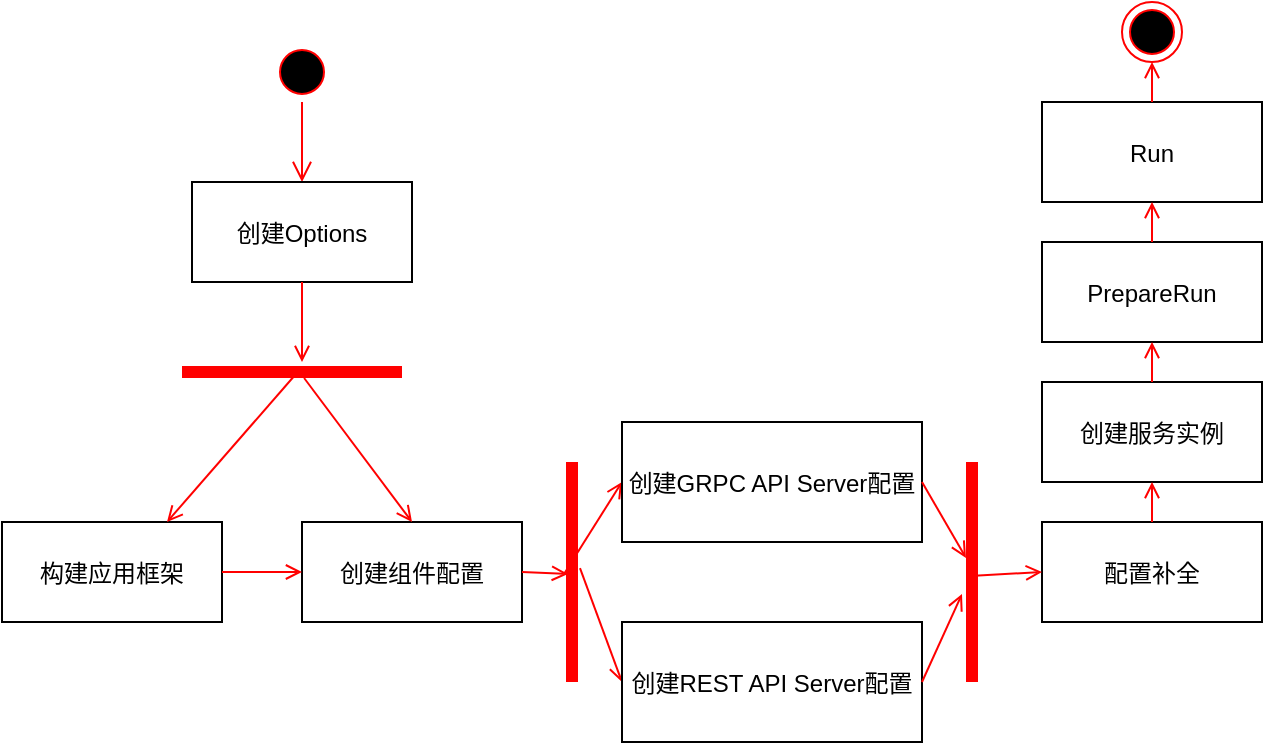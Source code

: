 <mxfile version="21.6.8" type="github">
  <diagram name="Page-1" id="e7e014a7-5840-1c2e-5031-d8a46d1fe8dd">
    <mxGraphModel dx="1242" dy="790" grid="1" gridSize="10" guides="1" tooltips="1" connect="1" arrows="1" fold="1" page="1" pageScale="1" pageWidth="1169" pageHeight="826" background="none" math="0" shadow="0">
      <root>
        <mxCell id="0" />
        <mxCell id="1" parent="0" />
        <mxCell id="13" value="" style="ellipse;shape=startState;fillColor=#000000;strokeColor=#ff0000;" parent="1" vertex="1">
          <mxGeometry x="375" y="60" width="30" height="30" as="geometry" />
        </mxCell>
        <mxCell id="14" value="" style="edgeStyle=elbowEdgeStyle;elbow=horizontal;verticalAlign=bottom;endArrow=open;endSize=8;strokeColor=#FF0000;endFill=1;rounded=0" parent="1" source="13" target="15" edge="1">
          <mxGeometry x="484.5" y="148" as="geometry">
            <mxPoint x="370" y="110" as="targetPoint" />
          </mxGeometry>
        </mxCell>
        <mxCell id="15" value="创建Options" style="" parent="1" vertex="1">
          <mxGeometry x="335" y="130" width="110" height="50" as="geometry" />
        </mxCell>
        <mxCell id="16" value="构建应用框架" style="" parent="1" vertex="1">
          <mxGeometry x="240" y="300" width="110" height="50" as="geometry" />
        </mxCell>
        <mxCell id="17" value="" style="endArrow=open;strokeColor=#FF0000;endFill=1;rounded=0" parent="1" source="15" edge="1">
          <mxGeometry relative="1" as="geometry">
            <mxPoint x="390" y="220" as="targetPoint" />
          </mxGeometry>
        </mxCell>
        <mxCell id="RUCin9vjuSznjQ9_x9mI-43" value="" style="shape=line;html=1;strokeWidth=6;strokeColor=#ff0000;" parent="1" vertex="1">
          <mxGeometry x="330" y="220" width="110" height="10" as="geometry" />
        </mxCell>
        <mxCell id="RUCin9vjuSznjQ9_x9mI-45" value="创建组件配置" style="" parent="1" vertex="1">
          <mxGeometry x="390" y="300" width="110" height="50" as="geometry" />
        </mxCell>
        <mxCell id="RUCin9vjuSznjQ9_x9mI-46" value="" style="endArrow=open;strokeColor=#FF0000;endFill=1;rounded=0;entryX=0.75;entryY=0;entryDx=0;entryDy=0;exitX=0.518;exitY=0.6;exitDx=0;exitDy=0;exitPerimeter=0;" parent="1" source="RUCin9vjuSznjQ9_x9mI-43" target="16" edge="1">
          <mxGeometry relative="1" as="geometry">
            <mxPoint x="400" y="190" as="sourcePoint" />
            <mxPoint x="400" y="230" as="targetPoint" />
          </mxGeometry>
        </mxCell>
        <mxCell id="RUCin9vjuSznjQ9_x9mI-47" value="" style="endArrow=open;strokeColor=#FF0000;endFill=1;rounded=0;entryX=0.5;entryY=0;entryDx=0;entryDy=0;exitX=0.555;exitY=0.8;exitDx=0;exitDy=0;exitPerimeter=0;" parent="1" source="RUCin9vjuSznjQ9_x9mI-43" target="RUCin9vjuSznjQ9_x9mI-45" edge="1">
          <mxGeometry relative="1" as="geometry">
            <mxPoint x="410" y="200" as="sourcePoint" />
            <mxPoint x="410" y="240" as="targetPoint" />
          </mxGeometry>
        </mxCell>
        <mxCell id="RUCin9vjuSznjQ9_x9mI-48" value="" style="endArrow=open;strokeColor=#FF0000;endFill=1;rounded=0;exitX=1;exitY=0.5;exitDx=0;exitDy=0;entryX=0;entryY=0.5;entryDx=0;entryDy=0;" parent="1" source="16" target="RUCin9vjuSznjQ9_x9mI-45" edge="1">
          <mxGeometry relative="1" as="geometry">
            <mxPoint x="420" y="210" as="sourcePoint" />
            <mxPoint x="420" y="250" as="targetPoint" />
          </mxGeometry>
        </mxCell>
        <mxCell id="RUCin9vjuSznjQ9_x9mI-49" value="" style="endArrow=open;strokeColor=#FF0000;endFill=1;rounded=0;exitX=1;exitY=0.5;exitDx=0;exitDy=0;entryX=0.509;entryY=0.7;entryDx=0;entryDy=0;entryPerimeter=0;" parent="1" source="RUCin9vjuSznjQ9_x9mI-45" edge="1" target="RUCin9vjuSznjQ9_x9mI-50">
          <mxGeometry relative="1" as="geometry">
            <mxPoint x="400" y="190" as="sourcePoint" />
            <mxPoint x="560" y="325" as="targetPoint" />
          </mxGeometry>
        </mxCell>
        <mxCell id="RUCin9vjuSznjQ9_x9mI-50" value="" style="shape=line;html=1;strokeWidth=6;strokeColor=#ff0000;direction=south;" parent="1" vertex="1">
          <mxGeometry x="520" y="270" width="10" height="110" as="geometry" />
        </mxCell>
        <mxCell id="RUCin9vjuSznjQ9_x9mI-51" value="" style="endArrow=open;strokeColor=#FF0000;endFill=1;rounded=0;exitX=0.482;exitY=0.1;exitDx=0;exitDy=0;exitPerimeter=0;entryX=0;entryY=0.5;entryDx=0;entryDy=0;" parent="1" source="RUCin9vjuSznjQ9_x9mI-50" edge="1" target="RUCin9vjuSznjQ9_x9mI-53">
          <mxGeometry relative="1" as="geometry">
            <mxPoint x="470" y="360" as="sourcePoint" />
            <mxPoint x="420" y="500" as="targetPoint" />
          </mxGeometry>
        </mxCell>
        <mxCell id="RUCin9vjuSznjQ9_x9mI-52" value="" style="endArrow=open;strokeColor=#FF0000;endFill=1;rounded=0;exitX=0.509;exitY=0.9;exitDx=0;exitDy=0;exitPerimeter=0;entryX=0;entryY=0.5;entryDx=0;entryDy=0;" parent="1" source="RUCin9vjuSznjQ9_x9mI-50" edge="1" target="RUCin9vjuSznjQ9_x9mI-54">
          <mxGeometry relative="1" as="geometry">
            <mxPoint x="480" y="370" as="sourcePoint" />
            <mxPoint x="500" y="500" as="targetPoint" />
          </mxGeometry>
        </mxCell>
        <mxCell id="RUCin9vjuSznjQ9_x9mI-53" value="创建REST API Server配置" style="" parent="1" vertex="1">
          <mxGeometry x="550" y="350" width="150" height="60" as="geometry" />
        </mxCell>
        <mxCell id="RUCin9vjuSznjQ9_x9mI-54" value="创建GRPC API Server配置" style="" parent="1" vertex="1">
          <mxGeometry x="550" y="250" width="150" height="60" as="geometry" />
        </mxCell>
        <mxCell id="RUCin9vjuSznjQ9_x9mI-55" value="" style="endArrow=open;strokeColor=#FF0000;endFill=1;rounded=0;exitX=1;exitY=0.5;exitDx=0;exitDy=0;" parent="1" source="RUCin9vjuSznjQ9_x9mI-53" edge="1" target="RUCin9vjuSznjQ9_x9mI-57">
          <mxGeometry relative="1" as="geometry">
            <mxPoint x="468" y="441" as="sourcePoint" />
            <mxPoint x="450" y="610" as="targetPoint" />
          </mxGeometry>
        </mxCell>
        <mxCell id="RUCin9vjuSznjQ9_x9mI-56" value="" style="endArrow=open;strokeColor=#FF0000;endFill=1;rounded=0;exitX=1;exitY=0.5;exitDx=0;exitDy=0;entryX=0.436;entryY=0.8;entryDx=0;entryDy=0;entryPerimeter=0;" parent="1" source="RUCin9vjuSznjQ9_x9mI-54" edge="1" target="RUCin9vjuSznjQ9_x9mI-57">
          <mxGeometry relative="1" as="geometry">
            <mxPoint x="478" y="451" as="sourcePoint" />
            <mxPoint x="450" y="610" as="targetPoint" />
          </mxGeometry>
        </mxCell>
        <mxCell id="RUCin9vjuSznjQ9_x9mI-57" value="" style="shape=line;html=1;strokeWidth=6;strokeColor=#ff0000;direction=south;" parent="1" vertex="1">
          <mxGeometry x="720" y="270" width="10" height="110" as="geometry" />
        </mxCell>
        <mxCell id="RUCin9vjuSznjQ9_x9mI-59" value="配置补全" style="" parent="1" vertex="1">
          <mxGeometry x="760" y="300" width="110" height="50" as="geometry" />
        </mxCell>
        <mxCell id="RUCin9vjuSznjQ9_x9mI-61" value="创建服务实例" style="" parent="1" vertex="1">
          <mxGeometry x="760" y="230" width="110" height="50" as="geometry" />
        </mxCell>
        <mxCell id="RUCin9vjuSznjQ9_x9mI-63" value="PrepareRun" style="" parent="1" vertex="1">
          <mxGeometry x="760" y="160" width="110" height="50" as="geometry" />
        </mxCell>
        <mxCell id="RUCin9vjuSznjQ9_x9mI-65" value="Run" style="" parent="1" vertex="1">
          <mxGeometry x="760" y="90" width="110" height="50" as="geometry" />
        </mxCell>
        <mxCell id="sRpTcUqZjY2j2OvHLSNx-17" value="" style="ellipse;html=1;shape=endState;fillColor=#000000;strokeColor=#ff0000;" vertex="1" parent="1">
          <mxGeometry x="800" y="40" width="30" height="30" as="geometry" />
        </mxCell>
        <mxCell id="sRpTcUqZjY2j2OvHLSNx-19" value="" style="endArrow=open;strokeColor=#FF0000;endFill=1;rounded=0;exitX=0.518;exitY=0.6;exitDx=0;exitDy=0;entryX=0;entryY=0.5;entryDx=0;entryDy=0;exitPerimeter=0;" edge="1" parent="1" source="RUCin9vjuSznjQ9_x9mI-57" target="RUCin9vjuSznjQ9_x9mI-59">
          <mxGeometry relative="1" as="geometry">
            <mxPoint x="360" y="335" as="sourcePoint" />
            <mxPoint x="400" y="335" as="targetPoint" />
          </mxGeometry>
        </mxCell>
        <mxCell id="sRpTcUqZjY2j2OvHLSNx-20" value="" style="endArrow=open;strokeColor=#FF0000;endFill=1;rounded=0;exitX=0.5;exitY=0;exitDx=0;exitDy=0;entryX=0.5;entryY=1;entryDx=0;entryDy=0;" edge="1" parent="1" source="RUCin9vjuSznjQ9_x9mI-59" target="RUCin9vjuSznjQ9_x9mI-61">
          <mxGeometry relative="1" as="geometry">
            <mxPoint x="370" y="345" as="sourcePoint" />
            <mxPoint x="410" y="345" as="targetPoint" />
          </mxGeometry>
        </mxCell>
        <mxCell id="sRpTcUqZjY2j2OvHLSNx-21" value="" style="endArrow=open;strokeColor=#FF0000;endFill=1;rounded=0;entryX=0.5;entryY=1;entryDx=0;entryDy=0;" edge="1" parent="1" target="RUCin9vjuSznjQ9_x9mI-65">
          <mxGeometry relative="1" as="geometry">
            <mxPoint x="815" y="160" as="sourcePoint" />
            <mxPoint x="420" y="355" as="targetPoint" />
          </mxGeometry>
        </mxCell>
        <mxCell id="sRpTcUqZjY2j2OvHLSNx-22" value="" style="endArrow=open;strokeColor=#FF0000;endFill=1;rounded=0;exitX=0.5;exitY=0;exitDx=0;exitDy=0;entryX=0.5;entryY=1;entryDx=0;entryDy=0;" edge="1" parent="1" source="RUCin9vjuSznjQ9_x9mI-61" target="RUCin9vjuSznjQ9_x9mI-63">
          <mxGeometry relative="1" as="geometry">
            <mxPoint x="380" y="355" as="sourcePoint" />
            <mxPoint x="420" y="355" as="targetPoint" />
          </mxGeometry>
        </mxCell>
        <mxCell id="sRpTcUqZjY2j2OvHLSNx-24" value="" style="endArrow=open;strokeColor=#FF0000;endFill=1;rounded=0;exitX=0.5;exitY=0;exitDx=0;exitDy=0;entryX=0.5;entryY=1;entryDx=0;entryDy=0;" edge="1" parent="1" source="RUCin9vjuSznjQ9_x9mI-65" target="sRpTcUqZjY2j2OvHLSNx-17">
          <mxGeometry relative="1" as="geometry">
            <mxPoint x="390" y="365" as="sourcePoint" />
            <mxPoint x="430" y="365" as="targetPoint" />
          </mxGeometry>
        </mxCell>
      </root>
    </mxGraphModel>
  </diagram>
</mxfile>
